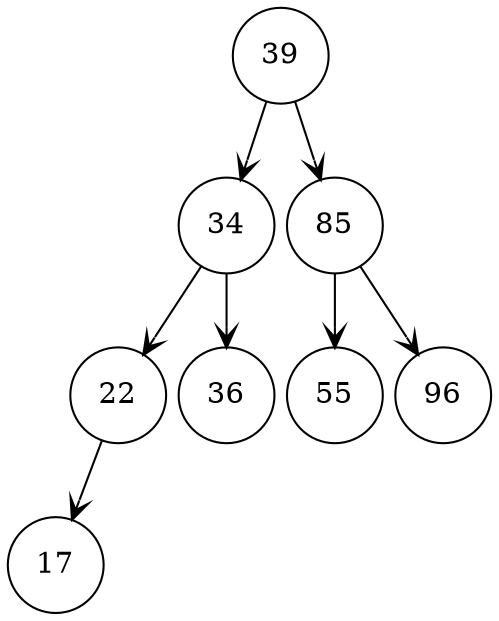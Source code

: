 digraph G {
    graph [nodesep=0.1]
    node [shape=circle]
    edge [arrowhead=vee]
    39 -> 34
    39 -> 85
    34 -> 22
    34 -> 36
    22 -> 17
    22 [group="22"]
     _22 [group=22 label="", width=0, style=invis]
    22 -> _22 [style=invis]
    85 -> 55
    85 -> 96
    

}